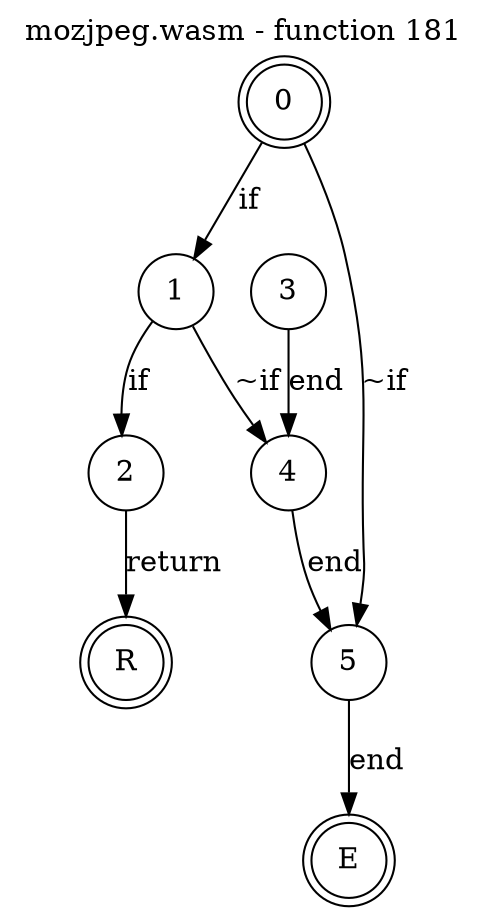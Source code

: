 digraph finite_state_machine {
    label = "mozjpeg.wasm - function 181"
    labelloc =  t
    labelfontsize = 16
    labelfontcolor = black
    labelfontname = "Helvetica"
    node [shape = doublecircle]; 0 E R ;
    node [shape = circle];
    0 -> 1[label="if"];
    0 -> 5[label="~if"];
    1 -> 2[label="if"];
    1 -> 4[label="~if"];
    2 -> R[label="return"];
    3 -> 4[label="end"];
    4 -> 5[label="end"];
    5 -> E[label="end"];
}
